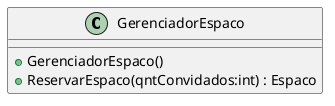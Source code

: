 @startuml
class GerenciadorEspaco {
    + GerenciadorEspaco()
    + ReservarEspaco(qntConvidados:int) : Espaco
}
@enduml
